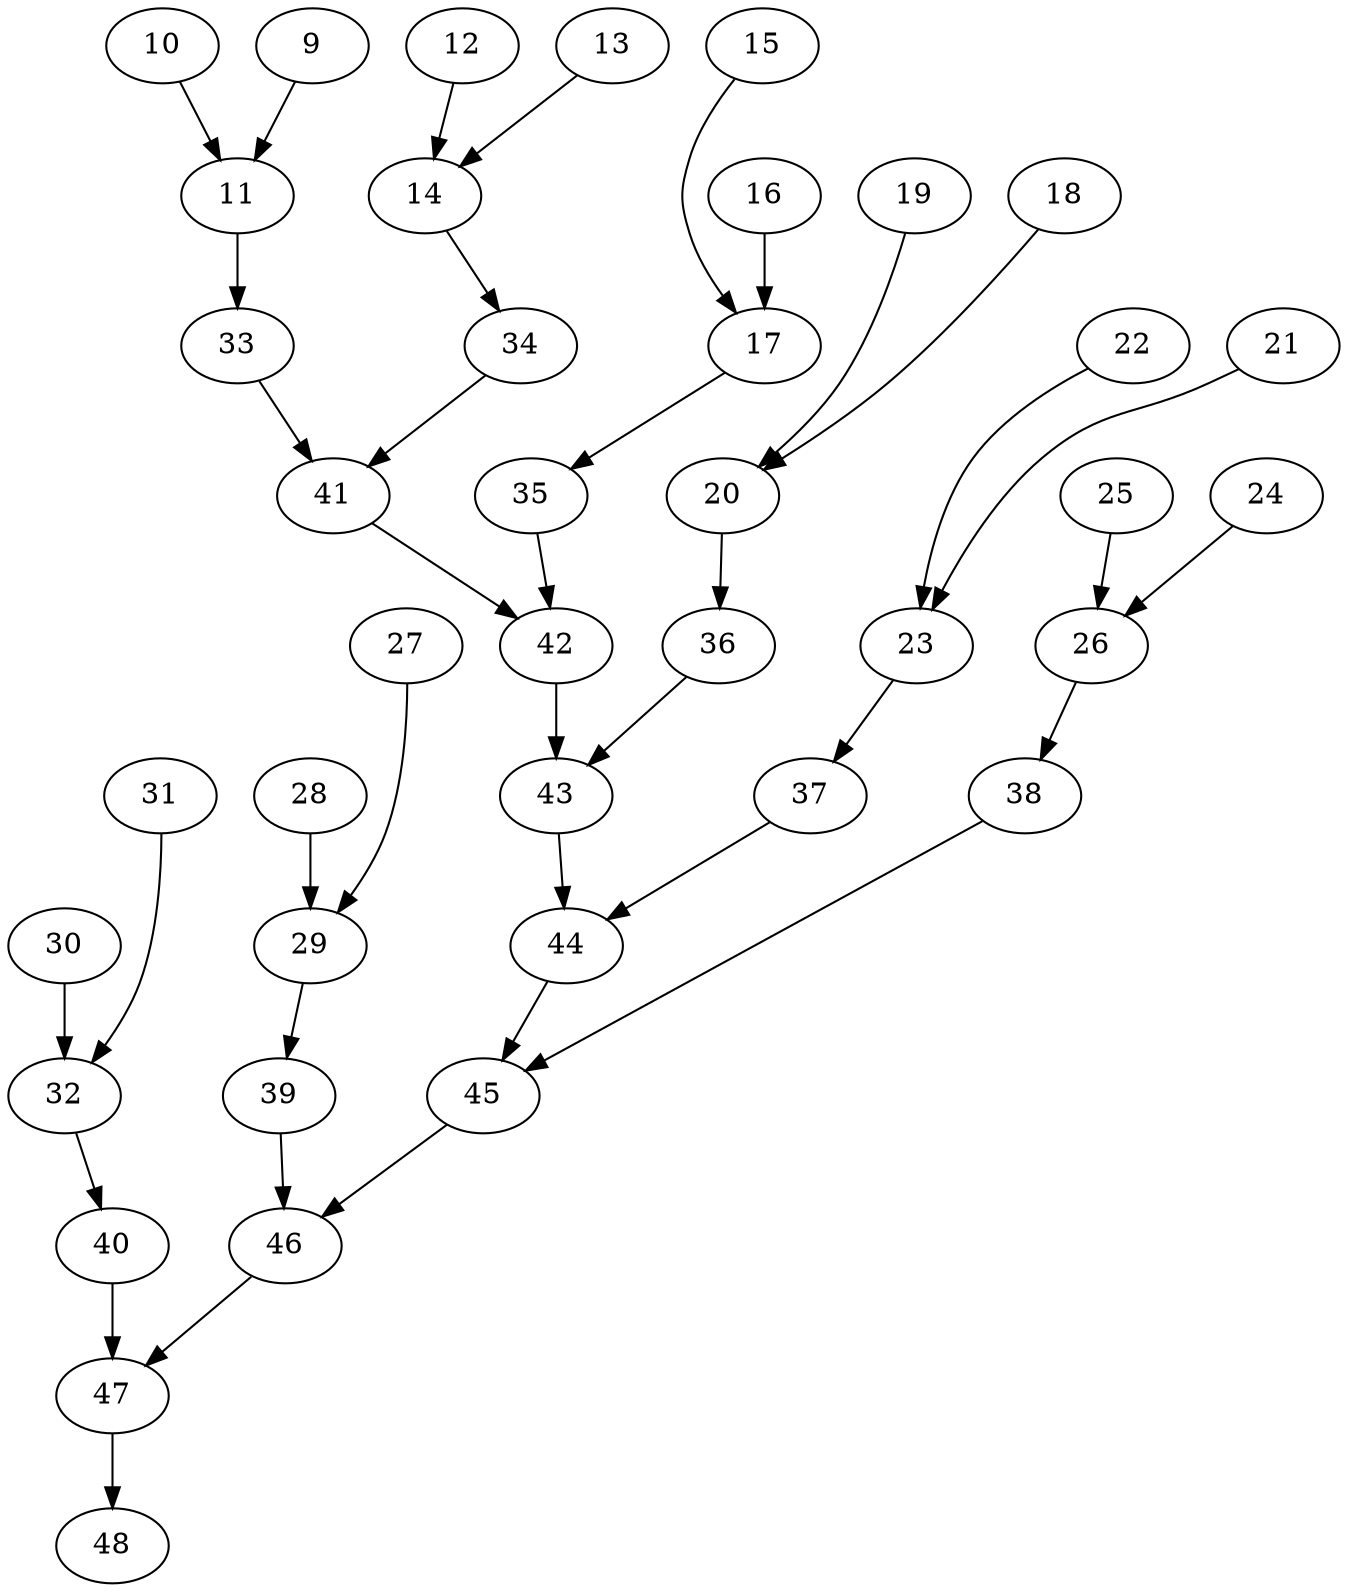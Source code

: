 digraph G {
    9;
    11;
    10;
    33;
    12;
    14;
    13;
    34;
    15;
    17;
    16;
    35;
    18;
    20;
    19;
    36;
    21;
    23;
    22;
    37;
    24;
    26;
    25;
    38;
    27;
    29;
    28;
    39;
    30;
    32;
    31;
    40;
    41;
    42;
    43;
    44;
    45;
    46;
    47;
    48;
    9 -> 11 [weight=0];
    11 -> 33 [weight=1];
    10 -> 11 [weight=0];
    33 -> 41 [weight=0];
    12 -> 14 [weight=0];
    14 -> 34 [weight=0];
    13 -> 14 [weight=0];
    34 -> 41 [weight=0];
    15 -> 17 [weight=0];
    17 -> 35 [weight=0];
    16 -> 17 [weight=1];
    35 -> 42 [weight=0];
    18 -> 20 [weight=0];
    20 -> 36 [weight=0];
    19 -> 20 [weight=0];
    36 -> 43 [weight=0];
    21 -> 23 [weight=0];
    23 -> 37 [weight=0];
    22 -> 23 [weight=0];
    37 -> 44 [weight=0];
    24 -> 26 [weight=0];
    26 -> 38 [weight=0];
    25 -> 26 [weight=0];
    38 -> 45 [weight=0];
    27 -> 29 [weight=0];
    29 -> 39 [weight=0];
    28 -> 29 [weight=1];
    39 -> 46 [weight=0];
    30 -> 32 [weight=1];
    32 -> 40 [weight=0];
    31 -> 32 [weight=0];
    40 -> 47 [weight=1];
    41 -> 42 [weight=0];
    42 -> 43 [weight=1];
    43 -> 44 [weight=0];
    44 -> 45 [weight=0];
    45 -> 46 [weight=0];
    46 -> 47 [weight=0];
    47 -> 48 [weight=0];
}
